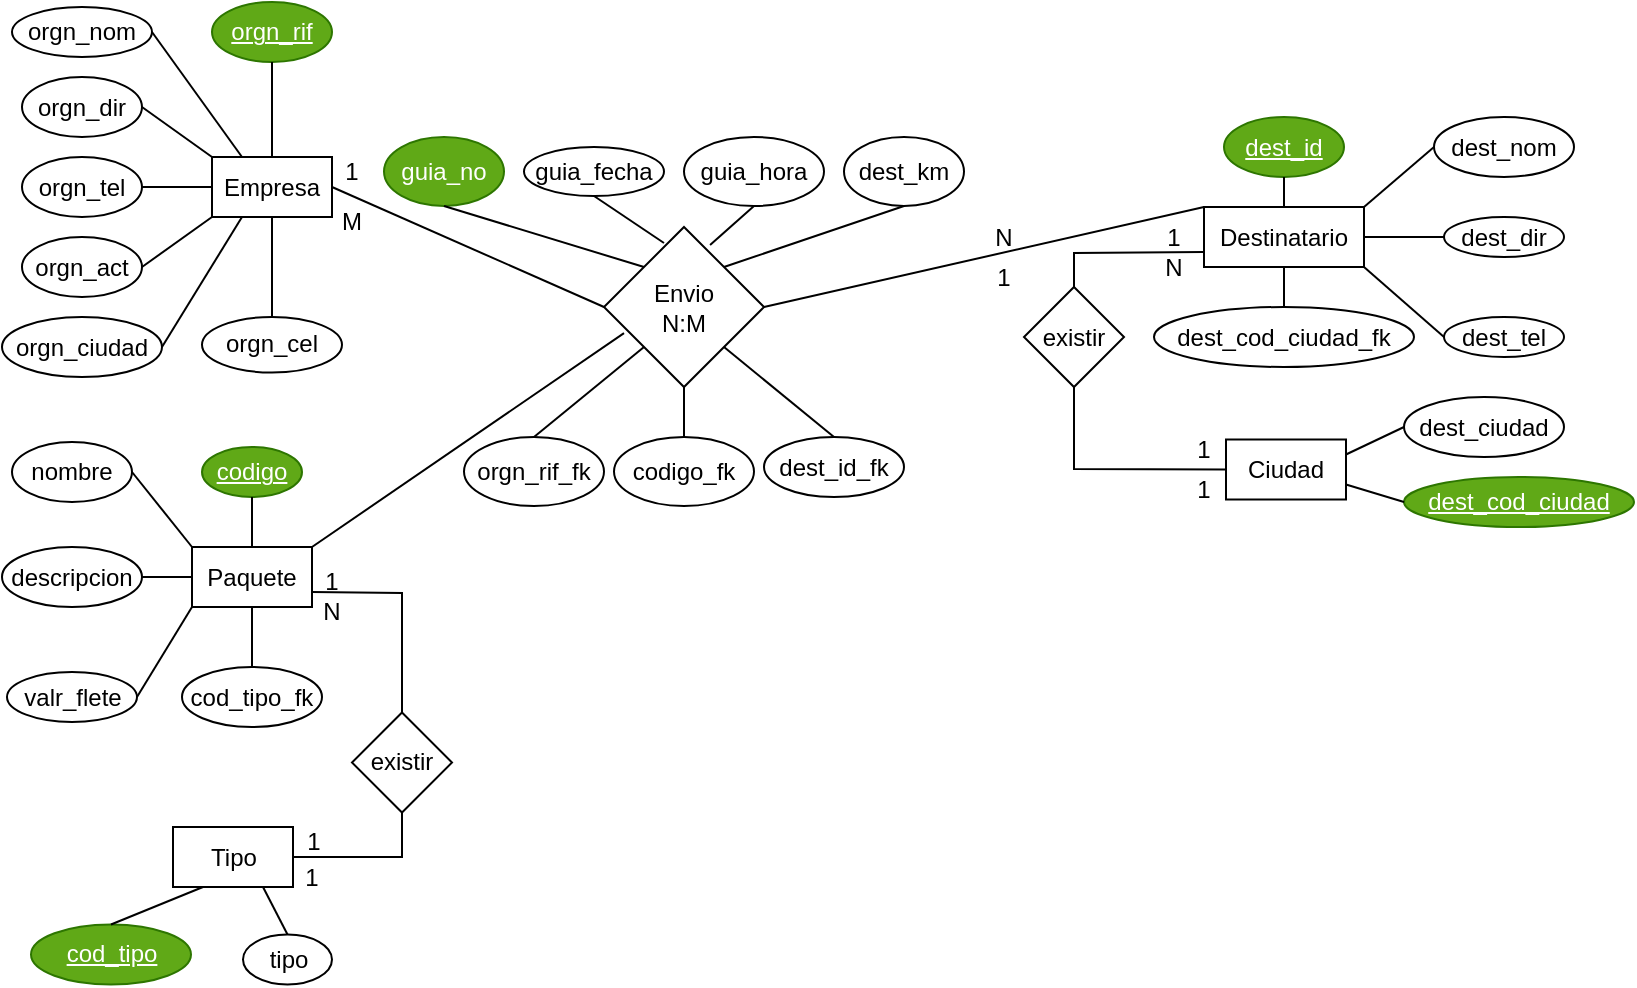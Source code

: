 <mxfile version="21.6.5" type="device">
  <diagram name="Página-1" id="2XXcqLqJeI-ImoBPAun5">
    <mxGraphModel dx="880" dy="532" grid="1" gridSize="10" guides="1" tooltips="1" connect="1" arrows="1" fold="1" page="1" pageScale="1" pageWidth="827" pageHeight="1169" math="0" shadow="0">
      <root>
        <mxCell id="0" />
        <mxCell id="1" parent="0" />
        <mxCell id="yy2-4A2g_8n4_9XoZRw8-11" value="Paquete" style="rounded=0;whiteSpace=wrap;html=1;" parent="1" vertex="1">
          <mxGeometry x="105" y="332.5" width="60" height="30" as="geometry" />
        </mxCell>
        <mxCell id="yy2-4A2g_8n4_9XoZRw8-12" value="Destinatario" style="rounded=0;whiteSpace=wrap;html=1;" parent="1" vertex="1">
          <mxGeometry x="611" y="162.5" width="80" height="30" as="geometry" />
        </mxCell>
        <mxCell id="yy2-4A2g_8n4_9XoZRw8-13" value="Empresa" style="rounded=0;whiteSpace=wrap;html=1;" parent="1" vertex="1">
          <mxGeometry x="115" y="137.5" width="60" height="30" as="geometry" />
        </mxCell>
        <mxCell id="yy2-4A2g_8n4_9XoZRw8-17" value="orgn_rif" style="ellipse;whiteSpace=wrap;html=1;fontStyle=4;fillColor=#60a917;fontColor=#ffffff;strokeColor=#2D7600;" parent="1" vertex="1">
          <mxGeometry x="115" y="60" width="60" height="30" as="geometry" />
        </mxCell>
        <mxCell id="yy2-4A2g_8n4_9XoZRw8-19" value="codigo_fk" style="ellipse;whiteSpace=wrap;html=1;" parent="1" vertex="1">
          <mxGeometry x="316" y="277.5" width="70" height="34.5" as="geometry" />
        </mxCell>
        <mxCell id="yy2-4A2g_8n4_9XoZRw8-20" value="dest_id_fk" style="ellipse;whiteSpace=wrap;html=1;" parent="1" vertex="1">
          <mxGeometry x="391" y="277.5" width="70" height="30" as="geometry" />
        </mxCell>
        <mxCell id="yy2-4A2g_8n4_9XoZRw8-21" value="orgn_rif_fk" style="ellipse;whiteSpace=wrap;html=1;" parent="1" vertex="1">
          <mxGeometry x="241" y="277.5" width="70" height="34.5" as="geometry" />
        </mxCell>
        <mxCell id="yy2-4A2g_8n4_9XoZRw8-22" value="dest_km" style="ellipse;whiteSpace=wrap;html=1;" parent="1" vertex="1">
          <mxGeometry x="431" y="127.5" width="60" height="34.5" as="geometry" />
        </mxCell>
        <mxCell id="yy2-4A2g_8n4_9XoZRw8-23" value="guia_hora" style="ellipse;whiteSpace=wrap;html=1;" parent="1" vertex="1">
          <mxGeometry x="351" y="127.5" width="70" height="34.5" as="geometry" />
        </mxCell>
        <mxCell id="yy2-4A2g_8n4_9XoZRw8-24" value="guia_fecha" style="ellipse;whiteSpace=wrap;html=1;" parent="1" vertex="1">
          <mxGeometry x="271" y="132.5" width="70" height="24.5" as="geometry" />
        </mxCell>
        <mxCell id="yy2-4A2g_8n4_9XoZRw8-25" value="guia_no" style="ellipse;whiteSpace=wrap;html=1;fillColor=#60a917;fontColor=#ffffff;strokeColor=#2D7600;" parent="1" vertex="1">
          <mxGeometry x="201" y="127.5" width="60" height="34.5" as="geometry" />
        </mxCell>
        <mxCell id="yy2-4A2g_8n4_9XoZRw8-26" value="valr_flete" style="ellipse;whiteSpace=wrap;html=1;" parent="1" vertex="1">
          <mxGeometry x="12.5" y="395" width="65" height="25" as="geometry" />
        </mxCell>
        <mxCell id="yy2-4A2g_8n4_9XoZRw8-27" value="descripcion" style="ellipse;whiteSpace=wrap;html=1;" parent="1" vertex="1">
          <mxGeometry x="10" y="332.5" width="70" height="30" as="geometry" />
        </mxCell>
        <mxCell id="yy2-4A2g_8n4_9XoZRw8-28" value="nombre" style="ellipse;whiteSpace=wrap;html=1;" parent="1" vertex="1">
          <mxGeometry x="15" y="280" width="60" height="30" as="geometry" />
        </mxCell>
        <mxCell id="yy2-4A2g_8n4_9XoZRw8-29" value="cod_tipo_fk" style="ellipse;whiteSpace=wrap;html=1;" parent="1" vertex="1">
          <mxGeometry x="100" y="392.5" width="70" height="30" as="geometry" />
        </mxCell>
        <mxCell id="yy2-4A2g_8n4_9XoZRw8-30" value="codigo" style="ellipse;whiteSpace=wrap;html=1;fontStyle=4;fillColor=#60a917;fontColor=#ffffff;strokeColor=#2D7600;" parent="1" vertex="1">
          <mxGeometry x="110" y="282.5" width="50" height="25" as="geometry" />
        </mxCell>
        <mxCell id="yy2-4A2g_8n4_9XoZRw8-31" value="dest_tel" style="ellipse;whiteSpace=wrap;html=1;" parent="1" vertex="1">
          <mxGeometry x="731" y="217.5" width="60" height="20" as="geometry" />
        </mxCell>
        <mxCell id="yy2-4A2g_8n4_9XoZRw8-32" value="dest_dir" style="ellipse;whiteSpace=wrap;html=1;" parent="1" vertex="1">
          <mxGeometry x="731" y="167.5" width="60" height="20" as="geometry" />
        </mxCell>
        <mxCell id="yy2-4A2g_8n4_9XoZRw8-34" value="dest_cod_ciudad_fk" style="ellipse;whiteSpace=wrap;html=1;" parent="1" vertex="1">
          <mxGeometry x="586" y="212.5" width="130" height="30" as="geometry" />
        </mxCell>
        <mxCell id="yy2-4A2g_8n4_9XoZRw8-35" value="dest_nom" style="ellipse;whiteSpace=wrap;html=1;" parent="1" vertex="1">
          <mxGeometry x="726" y="117.5" width="70" height="30" as="geometry" />
        </mxCell>
        <mxCell id="yy2-4A2g_8n4_9XoZRw8-36" value="dest_id" style="ellipse;whiteSpace=wrap;html=1;fontStyle=4;fillColor=#60a917;fontColor=#ffffff;strokeColor=#2D7600;" parent="1" vertex="1">
          <mxGeometry x="621" y="117.5" width="60" height="30" as="geometry" />
        </mxCell>
        <mxCell id="hY2fNAOjfkPcOX107ZYx-1" style="edgeStyle=orthogonalEdgeStyle;rounded=0;orthogonalLoop=1;jettySize=auto;html=1;exitX=0.5;exitY=0;exitDx=0;exitDy=0;entryX=0.5;entryY=1;entryDx=0;entryDy=0;strokeColor=none;" edge="1" parent="1" source="yy2-4A2g_8n4_9XoZRw8-37" target="yy2-4A2g_8n4_9XoZRw8-13">
          <mxGeometry relative="1" as="geometry" />
        </mxCell>
        <mxCell id="yy2-4A2g_8n4_9XoZRw8-37" value="orgn_cel" style="ellipse;whiteSpace=wrap;html=1;" parent="1" vertex="1">
          <mxGeometry x="110" y="217.5" width="70" height="27.75" as="geometry" />
        </mxCell>
        <mxCell id="yy2-4A2g_8n4_9XoZRw8-38" value="orgn_tel" style="ellipse;whiteSpace=wrap;html=1;" parent="1" vertex="1">
          <mxGeometry x="20" y="137.5" width="60" height="30" as="geometry" />
        </mxCell>
        <mxCell id="yy2-4A2g_8n4_9XoZRw8-39" value="orgn_dir" style="ellipse;whiteSpace=wrap;html=1;" parent="1" vertex="1">
          <mxGeometry x="20" y="97.5" width="60" height="30" as="geometry" />
        </mxCell>
        <mxCell id="yy2-4A2g_8n4_9XoZRw8-40" value="orgn_ciudad" style="ellipse;whiteSpace=wrap;html=1;" parent="1" vertex="1">
          <mxGeometry x="10" y="217.5" width="80" height="30" as="geometry" />
        </mxCell>
        <mxCell id="yy2-4A2g_8n4_9XoZRw8-41" value="orgn_act" style="ellipse;whiteSpace=wrap;html=1;" parent="1" vertex="1">
          <mxGeometry x="20" y="177.5" width="60" height="30" as="geometry" />
        </mxCell>
        <mxCell id="yy2-4A2g_8n4_9XoZRw8-42" value="orgn_nom" style="ellipse;whiteSpace=wrap;html=1;" parent="1" vertex="1">
          <mxGeometry x="15" y="62.5" width="70" height="25" as="geometry" />
        </mxCell>
        <mxCell id="hY2fNAOjfkPcOX107ZYx-5" value="" style="endArrow=none;html=1;rounded=0;entryX=0.5;entryY=0;entryDx=0;entryDy=0;exitX=0.5;exitY=1;exitDx=0;exitDy=0;" edge="1" parent="1" source="yy2-4A2g_8n4_9XoZRw8-11" target="yy2-4A2g_8n4_9XoZRw8-29">
          <mxGeometry width="50" height="50" relative="1" as="geometry">
            <mxPoint x="315" y="292.5" as="sourcePoint" />
            <mxPoint x="365" y="242.5" as="targetPoint" />
          </mxGeometry>
        </mxCell>
        <mxCell id="hY2fNAOjfkPcOX107ZYx-6" value="" style="endArrow=none;html=1;rounded=0;exitX=1;exitY=0.5;exitDx=0;exitDy=0;entryX=0;entryY=1;entryDx=0;entryDy=0;" edge="1" parent="1" source="yy2-4A2g_8n4_9XoZRw8-26" target="yy2-4A2g_8n4_9XoZRw8-11">
          <mxGeometry width="50" height="50" relative="1" as="geometry">
            <mxPoint x="315" y="292.5" as="sourcePoint" />
            <mxPoint x="365" y="242.5" as="targetPoint" />
          </mxGeometry>
        </mxCell>
        <mxCell id="hY2fNAOjfkPcOX107ZYx-7" value="" style="endArrow=none;html=1;rounded=0;entryX=1;entryY=0.5;entryDx=0;entryDy=0;exitX=0;exitY=0.5;exitDx=0;exitDy=0;" edge="1" parent="1" source="yy2-4A2g_8n4_9XoZRw8-11" target="yy2-4A2g_8n4_9XoZRw8-27">
          <mxGeometry width="50" height="50" relative="1" as="geometry">
            <mxPoint x="315" y="292.5" as="sourcePoint" />
            <mxPoint x="365" y="242.5" as="targetPoint" />
          </mxGeometry>
        </mxCell>
        <mxCell id="hY2fNAOjfkPcOX107ZYx-8" value="" style="endArrow=none;html=1;rounded=0;entryX=1;entryY=0.5;entryDx=0;entryDy=0;exitX=0;exitY=0;exitDx=0;exitDy=0;" edge="1" parent="1" source="yy2-4A2g_8n4_9XoZRw8-11" target="yy2-4A2g_8n4_9XoZRw8-28">
          <mxGeometry width="50" height="50" relative="1" as="geometry">
            <mxPoint x="315" y="292.5" as="sourcePoint" />
            <mxPoint x="365" y="242.5" as="targetPoint" />
          </mxGeometry>
        </mxCell>
        <mxCell id="hY2fNAOjfkPcOX107ZYx-9" value="" style="endArrow=none;html=1;rounded=0;entryX=0.5;entryY=1;entryDx=0;entryDy=0;exitX=0.5;exitY=0;exitDx=0;exitDy=0;" edge="1" parent="1" source="yy2-4A2g_8n4_9XoZRw8-11" target="yy2-4A2g_8n4_9XoZRw8-30">
          <mxGeometry width="50" height="50" relative="1" as="geometry">
            <mxPoint x="315" y="292.5" as="sourcePoint" />
            <mxPoint x="365" y="242.5" as="targetPoint" />
          </mxGeometry>
        </mxCell>
        <mxCell id="hY2fNAOjfkPcOX107ZYx-10" value="" style="endArrow=none;html=1;rounded=0;entryX=0.5;entryY=1;entryDx=0;entryDy=0;exitX=0.5;exitY=0;exitDx=0;exitDy=0;" edge="1" parent="1" source="yy2-4A2g_8n4_9XoZRw8-34" target="yy2-4A2g_8n4_9XoZRw8-12">
          <mxGeometry width="50" height="50" relative="1" as="geometry">
            <mxPoint x="481" y="367.5" as="sourcePoint" />
            <mxPoint x="531" y="317.5" as="targetPoint" />
          </mxGeometry>
        </mxCell>
        <mxCell id="hY2fNAOjfkPcOX107ZYx-11" value="" style="endArrow=none;html=1;rounded=0;entryX=0;entryY=0.5;entryDx=0;entryDy=0;exitX=1;exitY=1;exitDx=0;exitDy=0;" edge="1" parent="1" source="yy2-4A2g_8n4_9XoZRw8-12" target="yy2-4A2g_8n4_9XoZRw8-31">
          <mxGeometry width="50" height="50" relative="1" as="geometry">
            <mxPoint x="711" y="197.5" as="sourcePoint" />
            <mxPoint x="531" y="317.5" as="targetPoint" />
          </mxGeometry>
        </mxCell>
        <mxCell id="hY2fNAOjfkPcOX107ZYx-12" value="" style="endArrow=none;html=1;rounded=0;entryX=0;entryY=0.5;entryDx=0;entryDy=0;exitX=1;exitY=0.5;exitDx=0;exitDy=0;" edge="1" parent="1" source="yy2-4A2g_8n4_9XoZRw8-12" target="yy2-4A2g_8n4_9XoZRw8-32">
          <mxGeometry width="50" height="50" relative="1" as="geometry">
            <mxPoint x="481" y="367.5" as="sourcePoint" />
            <mxPoint x="531" y="317.5" as="targetPoint" />
          </mxGeometry>
        </mxCell>
        <mxCell id="hY2fNAOjfkPcOX107ZYx-13" value="" style="endArrow=none;html=1;rounded=0;entryX=0;entryY=0.5;entryDx=0;entryDy=0;exitX=1;exitY=0;exitDx=0;exitDy=0;" edge="1" parent="1" source="yy2-4A2g_8n4_9XoZRw8-12" target="yy2-4A2g_8n4_9XoZRw8-35">
          <mxGeometry width="50" height="50" relative="1" as="geometry">
            <mxPoint x="481" y="367.5" as="sourcePoint" />
            <mxPoint x="531" y="317.5" as="targetPoint" />
          </mxGeometry>
        </mxCell>
        <mxCell id="hY2fNAOjfkPcOX107ZYx-14" value="" style="endArrow=none;html=1;rounded=0;entryX=0.5;entryY=1;entryDx=0;entryDy=0;exitX=0.5;exitY=0;exitDx=0;exitDy=0;" edge="1" parent="1" source="yy2-4A2g_8n4_9XoZRw8-12" target="yy2-4A2g_8n4_9XoZRw8-36">
          <mxGeometry width="50" height="50" relative="1" as="geometry">
            <mxPoint x="481" y="367.5" as="sourcePoint" />
            <mxPoint x="531" y="317.5" as="targetPoint" />
          </mxGeometry>
        </mxCell>
        <mxCell id="hY2fNAOjfkPcOX107ZYx-15" value="" style="endArrow=none;html=1;rounded=0;entryX=0.5;entryY=1;entryDx=0;entryDy=0;exitX=0.5;exitY=0;exitDx=0;exitDy=0;" edge="1" parent="1" source="yy2-4A2g_8n4_9XoZRw8-13" target="yy2-4A2g_8n4_9XoZRw8-17">
          <mxGeometry width="50" height="50" relative="1" as="geometry">
            <mxPoint x="325" y="307.5" as="sourcePoint" />
            <mxPoint x="375" y="257.5" as="targetPoint" />
          </mxGeometry>
        </mxCell>
        <mxCell id="hY2fNAOjfkPcOX107ZYx-16" value="" style="endArrow=none;html=1;rounded=0;entryX=1;entryY=0.5;entryDx=0;entryDy=0;exitX=0.25;exitY=0;exitDx=0;exitDy=0;" edge="1" parent="1" source="yy2-4A2g_8n4_9XoZRw8-13" target="yy2-4A2g_8n4_9XoZRw8-42">
          <mxGeometry width="50" height="50" relative="1" as="geometry">
            <mxPoint x="325" y="307.5" as="sourcePoint" />
            <mxPoint x="375" y="257.5" as="targetPoint" />
          </mxGeometry>
        </mxCell>
        <mxCell id="hY2fNAOjfkPcOX107ZYx-17" value="" style="endArrow=none;html=1;rounded=0;entryX=1;entryY=0.5;entryDx=0;entryDy=0;exitX=0;exitY=0;exitDx=0;exitDy=0;" edge="1" parent="1" source="yy2-4A2g_8n4_9XoZRw8-13" target="yy2-4A2g_8n4_9XoZRw8-39">
          <mxGeometry width="50" height="50" relative="1" as="geometry">
            <mxPoint x="325" y="307.5" as="sourcePoint" />
            <mxPoint x="375" y="257.5" as="targetPoint" />
          </mxGeometry>
        </mxCell>
        <mxCell id="hY2fNAOjfkPcOX107ZYx-18" value="" style="endArrow=none;html=1;rounded=0;entryX=1;entryY=0.5;entryDx=0;entryDy=0;exitX=0;exitY=0.5;exitDx=0;exitDy=0;" edge="1" parent="1" source="yy2-4A2g_8n4_9XoZRw8-13" target="yy2-4A2g_8n4_9XoZRw8-38">
          <mxGeometry width="50" height="50" relative="1" as="geometry">
            <mxPoint x="325" y="307.5" as="sourcePoint" />
            <mxPoint x="375" y="257.5" as="targetPoint" />
          </mxGeometry>
        </mxCell>
        <mxCell id="hY2fNAOjfkPcOX107ZYx-19" value="" style="endArrow=none;html=1;rounded=0;entryX=1;entryY=0.5;entryDx=0;entryDy=0;exitX=0;exitY=1;exitDx=0;exitDy=0;" edge="1" parent="1" source="yy2-4A2g_8n4_9XoZRw8-13" target="yy2-4A2g_8n4_9XoZRw8-41">
          <mxGeometry width="50" height="50" relative="1" as="geometry">
            <mxPoint x="325" y="307.5" as="sourcePoint" />
            <mxPoint x="375" y="257.5" as="targetPoint" />
          </mxGeometry>
        </mxCell>
        <mxCell id="hY2fNAOjfkPcOX107ZYx-20" value="" style="endArrow=none;html=1;rounded=0;entryX=0.25;entryY=1;entryDx=0;entryDy=0;exitX=1;exitY=0.5;exitDx=0;exitDy=0;" edge="1" parent="1" source="yy2-4A2g_8n4_9XoZRw8-40" target="yy2-4A2g_8n4_9XoZRw8-13">
          <mxGeometry width="50" height="50" relative="1" as="geometry">
            <mxPoint x="325" y="307.5" as="sourcePoint" />
            <mxPoint x="375" y="257.5" as="targetPoint" />
          </mxGeometry>
        </mxCell>
        <mxCell id="hY2fNAOjfkPcOX107ZYx-21" value="" style="endArrow=none;html=1;rounded=0;exitX=0.5;exitY=0;exitDx=0;exitDy=0;" edge="1" parent="1" source="yy2-4A2g_8n4_9XoZRw8-37" target="yy2-4A2g_8n4_9XoZRw8-13">
          <mxGeometry width="50" height="50" relative="1" as="geometry">
            <mxPoint x="325" y="307.5" as="sourcePoint" />
            <mxPoint x="145" y="167.5" as="targetPoint" />
          </mxGeometry>
        </mxCell>
        <mxCell id="hY2fNAOjfkPcOX107ZYx-24" value="" style="endArrow=none;html=1;rounded=0;entryX=0.5;entryY=1;entryDx=0;entryDy=0;exitX=0.663;exitY=0.113;exitDx=0;exitDy=0;exitPerimeter=0;" edge="1" parent="1" source="hY2fNAOjfkPcOX107ZYx-46" target="yy2-4A2g_8n4_9XoZRw8-23">
          <mxGeometry width="50" height="50" relative="1" as="geometry">
            <mxPoint x="261" y="-82.5" as="sourcePoint" />
            <mxPoint x="311" y="-132.5" as="targetPoint" />
          </mxGeometry>
        </mxCell>
        <mxCell id="hY2fNAOjfkPcOX107ZYx-25" value="" style="endArrow=none;html=1;rounded=0;entryX=0.375;entryY=0.1;entryDx=0;entryDy=0;entryPerimeter=0;exitX=0.5;exitY=1;exitDx=0;exitDy=0;" edge="1" parent="1" source="yy2-4A2g_8n4_9XoZRw8-24" target="hY2fNAOjfkPcOX107ZYx-46">
          <mxGeometry width="50" height="50" relative="1" as="geometry">
            <mxPoint x="261" y="-82.5" as="sourcePoint" />
            <mxPoint x="311" y="-132.5" as="targetPoint" />
          </mxGeometry>
        </mxCell>
        <mxCell id="hY2fNAOjfkPcOX107ZYx-26" value="" style="endArrow=none;html=1;rounded=0;exitX=0.5;exitY=1;exitDx=0;exitDy=0;entryX=0;entryY=0;entryDx=0;entryDy=0;" edge="1" parent="1" source="yy2-4A2g_8n4_9XoZRw8-25" target="hY2fNAOjfkPcOX107ZYx-46">
          <mxGeometry width="50" height="50" relative="1" as="geometry">
            <mxPoint x="261" y="-82.5" as="sourcePoint" />
            <mxPoint x="311" y="-132.5" as="targetPoint" />
          </mxGeometry>
        </mxCell>
        <mxCell id="hY2fNAOjfkPcOX107ZYx-27" value="Ciudad" style="rounded=0;whiteSpace=wrap;html=1;" vertex="1" parent="1">
          <mxGeometry x="622" y="278.75" width="60" height="30" as="geometry" />
        </mxCell>
        <mxCell id="hY2fNAOjfkPcOX107ZYx-29" value="dest_ciudad" style="ellipse;whiteSpace=wrap;html=1;" vertex="1" parent="1">
          <mxGeometry x="711" y="257.5" width="80" height="30" as="geometry" />
        </mxCell>
        <mxCell id="hY2fNAOjfkPcOX107ZYx-32" value="dest_cod_ciudad" style="ellipse;whiteSpace=wrap;html=1;fontStyle=4;fillColor=#60a917;fontColor=#ffffff;strokeColor=#2D7600;" vertex="1" parent="1">
          <mxGeometry x="711" y="297.5" width="115" height="25" as="geometry" />
        </mxCell>
        <mxCell id="hY2fNAOjfkPcOX107ZYx-35" value="" style="endArrow=none;html=1;rounded=0;entryX=0;entryY=0.5;entryDx=0;entryDy=0;exitX=1;exitY=0.25;exitDx=0;exitDy=0;" edge="1" parent="1" source="hY2fNAOjfkPcOX107ZYx-27" target="hY2fNAOjfkPcOX107ZYx-29">
          <mxGeometry width="50" height="50" relative="1" as="geometry">
            <mxPoint x="832" y="238.75" as="sourcePoint" />
            <mxPoint x="882" y="188.75" as="targetPoint" />
          </mxGeometry>
        </mxCell>
        <mxCell id="hY2fNAOjfkPcOX107ZYx-37" value="" style="endArrow=none;html=1;rounded=0;entryX=0;entryY=0.5;entryDx=0;entryDy=0;exitX=1;exitY=0.75;exitDx=0;exitDy=0;" edge="1" parent="1" source="hY2fNAOjfkPcOX107ZYx-27" target="hY2fNAOjfkPcOX107ZYx-32">
          <mxGeometry width="50" height="50" relative="1" as="geometry">
            <mxPoint x="832" y="238.75" as="sourcePoint" />
            <mxPoint x="882" y="188.75" as="targetPoint" />
          </mxGeometry>
        </mxCell>
        <mxCell id="hY2fNAOjfkPcOX107ZYx-38" value="Tipo" style="rounded=0;whiteSpace=wrap;html=1;" vertex="1" parent="1">
          <mxGeometry x="95.5" y="472.5" width="60" height="30" as="geometry" />
        </mxCell>
        <mxCell id="hY2fNAOjfkPcOX107ZYx-39" value="cod_tipo" style="ellipse;whiteSpace=wrap;html=1;fontStyle=4;fillColor=#60a917;fontColor=#ffffff;strokeColor=#2D7600;" vertex="1" parent="1">
          <mxGeometry x="24.5" y="521.25" width="80" height="30" as="geometry" />
        </mxCell>
        <mxCell id="hY2fNAOjfkPcOX107ZYx-40" value="tipo" style="ellipse;whiteSpace=wrap;html=1;fontStyle=0" vertex="1" parent="1">
          <mxGeometry x="130.5" y="526.25" width="44.5" height="25" as="geometry" />
        </mxCell>
        <mxCell id="hY2fNAOjfkPcOX107ZYx-41" value="" style="endArrow=none;html=1;rounded=0;entryX=0.5;entryY=0;entryDx=0;entryDy=0;exitX=0.25;exitY=1;exitDx=0;exitDy=0;" edge="1" parent="1" source="hY2fNAOjfkPcOX107ZYx-38" target="hY2fNAOjfkPcOX107ZYx-39">
          <mxGeometry width="50" height="50" relative="1" as="geometry">
            <mxPoint x="305.5" y="432.5" as="sourcePoint" />
            <mxPoint x="355.5" y="382.5" as="targetPoint" />
          </mxGeometry>
        </mxCell>
        <mxCell id="hY2fNAOjfkPcOX107ZYx-42" value="" style="endArrow=none;html=1;rounded=0;entryX=0.5;entryY=0;entryDx=0;entryDy=0;exitX=0.75;exitY=1;exitDx=0;exitDy=0;" edge="1" parent="1" source="hY2fNAOjfkPcOX107ZYx-38" target="hY2fNAOjfkPcOX107ZYx-40">
          <mxGeometry width="50" height="50" relative="1" as="geometry">
            <mxPoint x="305.5" y="432.5" as="sourcePoint" />
            <mxPoint x="355.5" y="382.5" as="targetPoint" />
          </mxGeometry>
        </mxCell>
        <mxCell id="hY2fNAOjfkPcOX107ZYx-46" value="Envio&lt;br&gt;N:M" style="rhombus;whiteSpace=wrap;html=1;" vertex="1" parent="1">
          <mxGeometry x="311" y="172.5" width="80" height="80" as="geometry" />
        </mxCell>
        <mxCell id="hY2fNAOjfkPcOX107ZYx-50" value="" style="endArrow=none;html=1;rounded=0;entryX=0;entryY=0;entryDx=0;entryDy=0;exitX=1;exitY=0.5;exitDx=0;exitDy=0;" edge="1" parent="1" source="hY2fNAOjfkPcOX107ZYx-46" target="yy2-4A2g_8n4_9XoZRw8-12">
          <mxGeometry width="50" height="50" relative="1" as="geometry">
            <mxPoint x="36" y="692.5" as="sourcePoint" />
            <mxPoint x="86" y="642.5" as="targetPoint" />
          </mxGeometry>
        </mxCell>
        <mxCell id="hY2fNAOjfkPcOX107ZYx-51" value="" style="endArrow=none;html=1;rounded=0;entryX=1;entryY=0;entryDx=0;entryDy=0;exitX=0.125;exitY=0.663;exitDx=0;exitDy=0;exitPerimeter=0;" edge="1" parent="1" source="hY2fNAOjfkPcOX107ZYx-46" target="yy2-4A2g_8n4_9XoZRw8-11">
          <mxGeometry width="50" height="50" relative="1" as="geometry">
            <mxPoint x="36" y="692.5" as="sourcePoint" />
            <mxPoint x="86" y="642.5" as="targetPoint" />
          </mxGeometry>
        </mxCell>
        <mxCell id="hY2fNAOjfkPcOX107ZYx-52" value="" style="endArrow=none;html=1;rounded=0;entryX=0.5;entryY=0;entryDx=0;entryDy=0;exitX=1;exitY=0.75;exitDx=0;exitDy=0;" edge="1" parent="1" source="yy2-4A2g_8n4_9XoZRw8-11" target="hY2fNAOjfkPcOX107ZYx-70">
          <mxGeometry width="50" height="50" relative="1" as="geometry">
            <mxPoint x="210" y="342.5" as="sourcePoint" />
            <mxPoint x="120" y="627.5" as="targetPoint" />
            <Array as="points">
              <mxPoint x="210" y="355.5" />
            </Array>
          </mxGeometry>
        </mxCell>
        <mxCell id="hY2fNAOjfkPcOX107ZYx-53" value="" style="endArrow=none;html=1;rounded=0;entryX=0.5;entryY=1;entryDx=0;entryDy=0;exitX=1;exitY=0.5;exitDx=0;exitDy=0;" edge="1" parent="1" source="hY2fNAOjfkPcOX107ZYx-38" target="hY2fNAOjfkPcOX107ZYx-70">
          <mxGeometry width="50" height="50" relative="1" as="geometry">
            <mxPoint x="70" y="677.5" as="sourcePoint" />
            <mxPoint x="120" y="627.5" as="targetPoint" />
            <Array as="points">
              <mxPoint x="210" y="487.5" />
            </Array>
          </mxGeometry>
        </mxCell>
        <mxCell id="hY2fNAOjfkPcOX107ZYx-54" value="" style="endArrow=none;html=1;rounded=0;entryX=0.5;entryY=0;entryDx=0;entryDy=0;exitX=1;exitY=1;exitDx=0;exitDy=0;" edge="1" parent="1" source="hY2fNAOjfkPcOX107ZYx-46" target="yy2-4A2g_8n4_9XoZRw8-20">
          <mxGeometry width="50" height="50" relative="1" as="geometry">
            <mxPoint x="271" y="117.5" as="sourcePoint" />
            <mxPoint x="321" y="67.5" as="targetPoint" />
          </mxGeometry>
        </mxCell>
        <mxCell id="hY2fNAOjfkPcOX107ZYx-55" value="" style="endArrow=none;html=1;rounded=0;exitX=0.5;exitY=0;exitDx=0;exitDy=0;entryX=0.5;entryY=1;entryDx=0;entryDy=0;" edge="1" parent="1" source="yy2-4A2g_8n4_9XoZRw8-19" target="hY2fNAOjfkPcOX107ZYx-46">
          <mxGeometry width="50" height="50" relative="1" as="geometry">
            <mxPoint x="271" y="117.5" as="sourcePoint" />
            <mxPoint x="321" y="67.5" as="targetPoint" />
          </mxGeometry>
        </mxCell>
        <mxCell id="hY2fNAOjfkPcOX107ZYx-56" value="" style="endArrow=none;html=1;rounded=0;entryX=0.5;entryY=0;entryDx=0;entryDy=0;exitX=0;exitY=1;exitDx=0;exitDy=0;" edge="1" parent="1" source="hY2fNAOjfkPcOX107ZYx-46" target="yy2-4A2g_8n4_9XoZRw8-21">
          <mxGeometry width="50" height="50" relative="1" as="geometry">
            <mxPoint x="271" y="117.5" as="sourcePoint" />
            <mxPoint x="321" y="67.5" as="targetPoint" />
          </mxGeometry>
        </mxCell>
        <mxCell id="hY2fNAOjfkPcOX107ZYx-57" value="" style="endArrow=none;html=1;rounded=0;entryX=0.5;entryY=1;entryDx=0;entryDy=0;exitX=1;exitY=0;exitDx=0;exitDy=0;" edge="1" parent="1" source="hY2fNAOjfkPcOX107ZYx-46" target="yy2-4A2g_8n4_9XoZRw8-22">
          <mxGeometry width="50" height="50" relative="1" as="geometry">
            <mxPoint x="271" y="117.5" as="sourcePoint" />
            <mxPoint x="321" y="67.5" as="targetPoint" />
          </mxGeometry>
        </mxCell>
        <mxCell id="hY2fNAOjfkPcOX107ZYx-58" value="existir" style="rhombus;whiteSpace=wrap;html=1;" vertex="1" parent="1">
          <mxGeometry x="521" y="202.5" width="50" height="50" as="geometry" />
        </mxCell>
        <mxCell id="hY2fNAOjfkPcOX107ZYx-59" value="" style="endArrow=none;html=1;rounded=0;entryX=1;entryY=0.5;entryDx=0;entryDy=0;exitX=0;exitY=0.5;exitDx=0;exitDy=0;" edge="1" parent="1" source="hY2fNAOjfkPcOX107ZYx-46" target="yy2-4A2g_8n4_9XoZRw8-13">
          <mxGeometry width="50" height="50" relative="1" as="geometry">
            <mxPoint x="491" y="287.5" as="sourcePoint" />
            <mxPoint x="541" y="237.5" as="targetPoint" />
          </mxGeometry>
        </mxCell>
        <mxCell id="hY2fNAOjfkPcOX107ZYx-60" value="" style="endArrow=none;html=1;rounded=0;entryX=0;entryY=0.5;entryDx=0;entryDy=0;exitX=0.5;exitY=1;exitDx=0;exitDy=0;" edge="1" parent="1" source="hY2fNAOjfkPcOX107ZYx-58" target="hY2fNAOjfkPcOX107ZYx-27">
          <mxGeometry width="50" height="50" relative="1" as="geometry">
            <mxPoint x="541" y="293.5" as="sourcePoint" />
            <mxPoint x="541" y="237.5" as="targetPoint" />
            <Array as="points">
              <mxPoint x="546" y="293.5" />
            </Array>
          </mxGeometry>
        </mxCell>
        <mxCell id="hY2fNAOjfkPcOX107ZYx-61" value="" style="endArrow=none;html=1;rounded=0;entryX=0;entryY=0.75;entryDx=0;entryDy=0;exitX=0.5;exitY=0;exitDx=0;exitDy=0;" edge="1" parent="1" source="hY2fNAOjfkPcOX107ZYx-58" target="yy2-4A2g_8n4_9XoZRw8-12">
          <mxGeometry width="50" height="50" relative="1" as="geometry">
            <mxPoint x="491" y="287.5" as="sourcePoint" />
            <mxPoint x="541" y="237.5" as="targetPoint" />
            <Array as="points">
              <mxPoint x="546" y="185.5" />
            </Array>
          </mxGeometry>
        </mxCell>
        <mxCell id="hY2fNAOjfkPcOX107ZYx-64" value="1" style="text;html=1;strokeColor=none;fillColor=none;align=center;verticalAlign=middle;whiteSpace=wrap;rounded=0;" vertex="1" parent="1">
          <mxGeometry x="586" y="172.5" width="20" height="10" as="geometry" />
        </mxCell>
        <mxCell id="hY2fNAOjfkPcOX107ZYx-65" value="1" style="text;html=1;strokeColor=none;fillColor=none;align=center;verticalAlign=middle;whiteSpace=wrap;rounded=0;" vertex="1" parent="1">
          <mxGeometry x="601" y="298.75" width="20" height="10" as="geometry" />
        </mxCell>
        <mxCell id="hY2fNAOjfkPcOX107ZYx-66" value="1" style="text;html=1;strokeColor=none;fillColor=none;align=center;verticalAlign=middle;whiteSpace=wrap;rounded=0;" vertex="1" parent="1">
          <mxGeometry x="601" y="278.75" width="20" height="10" as="geometry" />
        </mxCell>
        <mxCell id="hY2fNAOjfkPcOX107ZYx-67" value="N" style="text;html=1;strokeColor=none;fillColor=none;align=center;verticalAlign=middle;whiteSpace=wrap;rounded=0;" vertex="1" parent="1">
          <mxGeometry x="586" y="187.5" width="20" height="10" as="geometry" />
        </mxCell>
        <mxCell id="hY2fNAOjfkPcOX107ZYx-70" value="existir" style="rhombus;whiteSpace=wrap;html=1;" vertex="1" parent="1">
          <mxGeometry x="185" y="415.25" width="50" height="50" as="geometry" />
        </mxCell>
        <mxCell id="hY2fNAOjfkPcOX107ZYx-72" value="1" style="text;html=1;strokeColor=none;fillColor=none;align=center;verticalAlign=middle;whiteSpace=wrap;rounded=0;" vertex="1" parent="1">
          <mxGeometry x="155.5" y="475.25" width="20" height="10" as="geometry" />
        </mxCell>
        <mxCell id="hY2fNAOjfkPcOX107ZYx-73" value="1" style="text;html=1;strokeColor=none;fillColor=none;align=center;verticalAlign=middle;whiteSpace=wrap;rounded=0;" vertex="1" parent="1">
          <mxGeometry x="155" y="492.5" width="20" height="10" as="geometry" />
        </mxCell>
        <mxCell id="hY2fNAOjfkPcOX107ZYx-74" value="1" style="text;html=1;strokeColor=none;fillColor=none;align=center;verticalAlign=middle;whiteSpace=wrap;rounded=0;" vertex="1" parent="1">
          <mxGeometry x="165" y="344.75" width="20" height="10" as="geometry" />
        </mxCell>
        <mxCell id="hY2fNAOjfkPcOX107ZYx-78" value="N" style="text;html=1;strokeColor=none;fillColor=none;align=center;verticalAlign=middle;whiteSpace=wrap;rounded=0;" vertex="1" parent="1">
          <mxGeometry x="165" y="360.25" width="20" height="10" as="geometry" />
        </mxCell>
        <mxCell id="hY2fNAOjfkPcOX107ZYx-81" value="1" style="text;html=1;strokeColor=none;fillColor=none;align=center;verticalAlign=middle;whiteSpace=wrap;rounded=0;" vertex="1" parent="1">
          <mxGeometry x="175" y="139.75" width="20" height="10" as="geometry" />
        </mxCell>
        <mxCell id="hY2fNAOjfkPcOX107ZYx-82" value="N" style="text;html=1;strokeColor=none;fillColor=none;align=center;verticalAlign=middle;whiteSpace=wrap;rounded=0;" vertex="1" parent="1">
          <mxGeometry x="501" y="172.5" width="20" height="10" as="geometry" />
        </mxCell>
        <mxCell id="hY2fNAOjfkPcOX107ZYx-83" value="1" style="text;html=1;strokeColor=none;fillColor=none;align=center;verticalAlign=middle;whiteSpace=wrap;rounded=0;" vertex="1" parent="1">
          <mxGeometry x="501" y="192.5" width="20" height="10" as="geometry" />
        </mxCell>
        <mxCell id="hY2fNAOjfkPcOX107ZYx-87" value="M" style="text;html=1;strokeColor=none;fillColor=none;align=center;verticalAlign=middle;whiteSpace=wrap;rounded=0;" vertex="1" parent="1">
          <mxGeometry x="175" y="167.5" width="20" height="5" as="geometry" />
        </mxCell>
      </root>
    </mxGraphModel>
  </diagram>
</mxfile>

